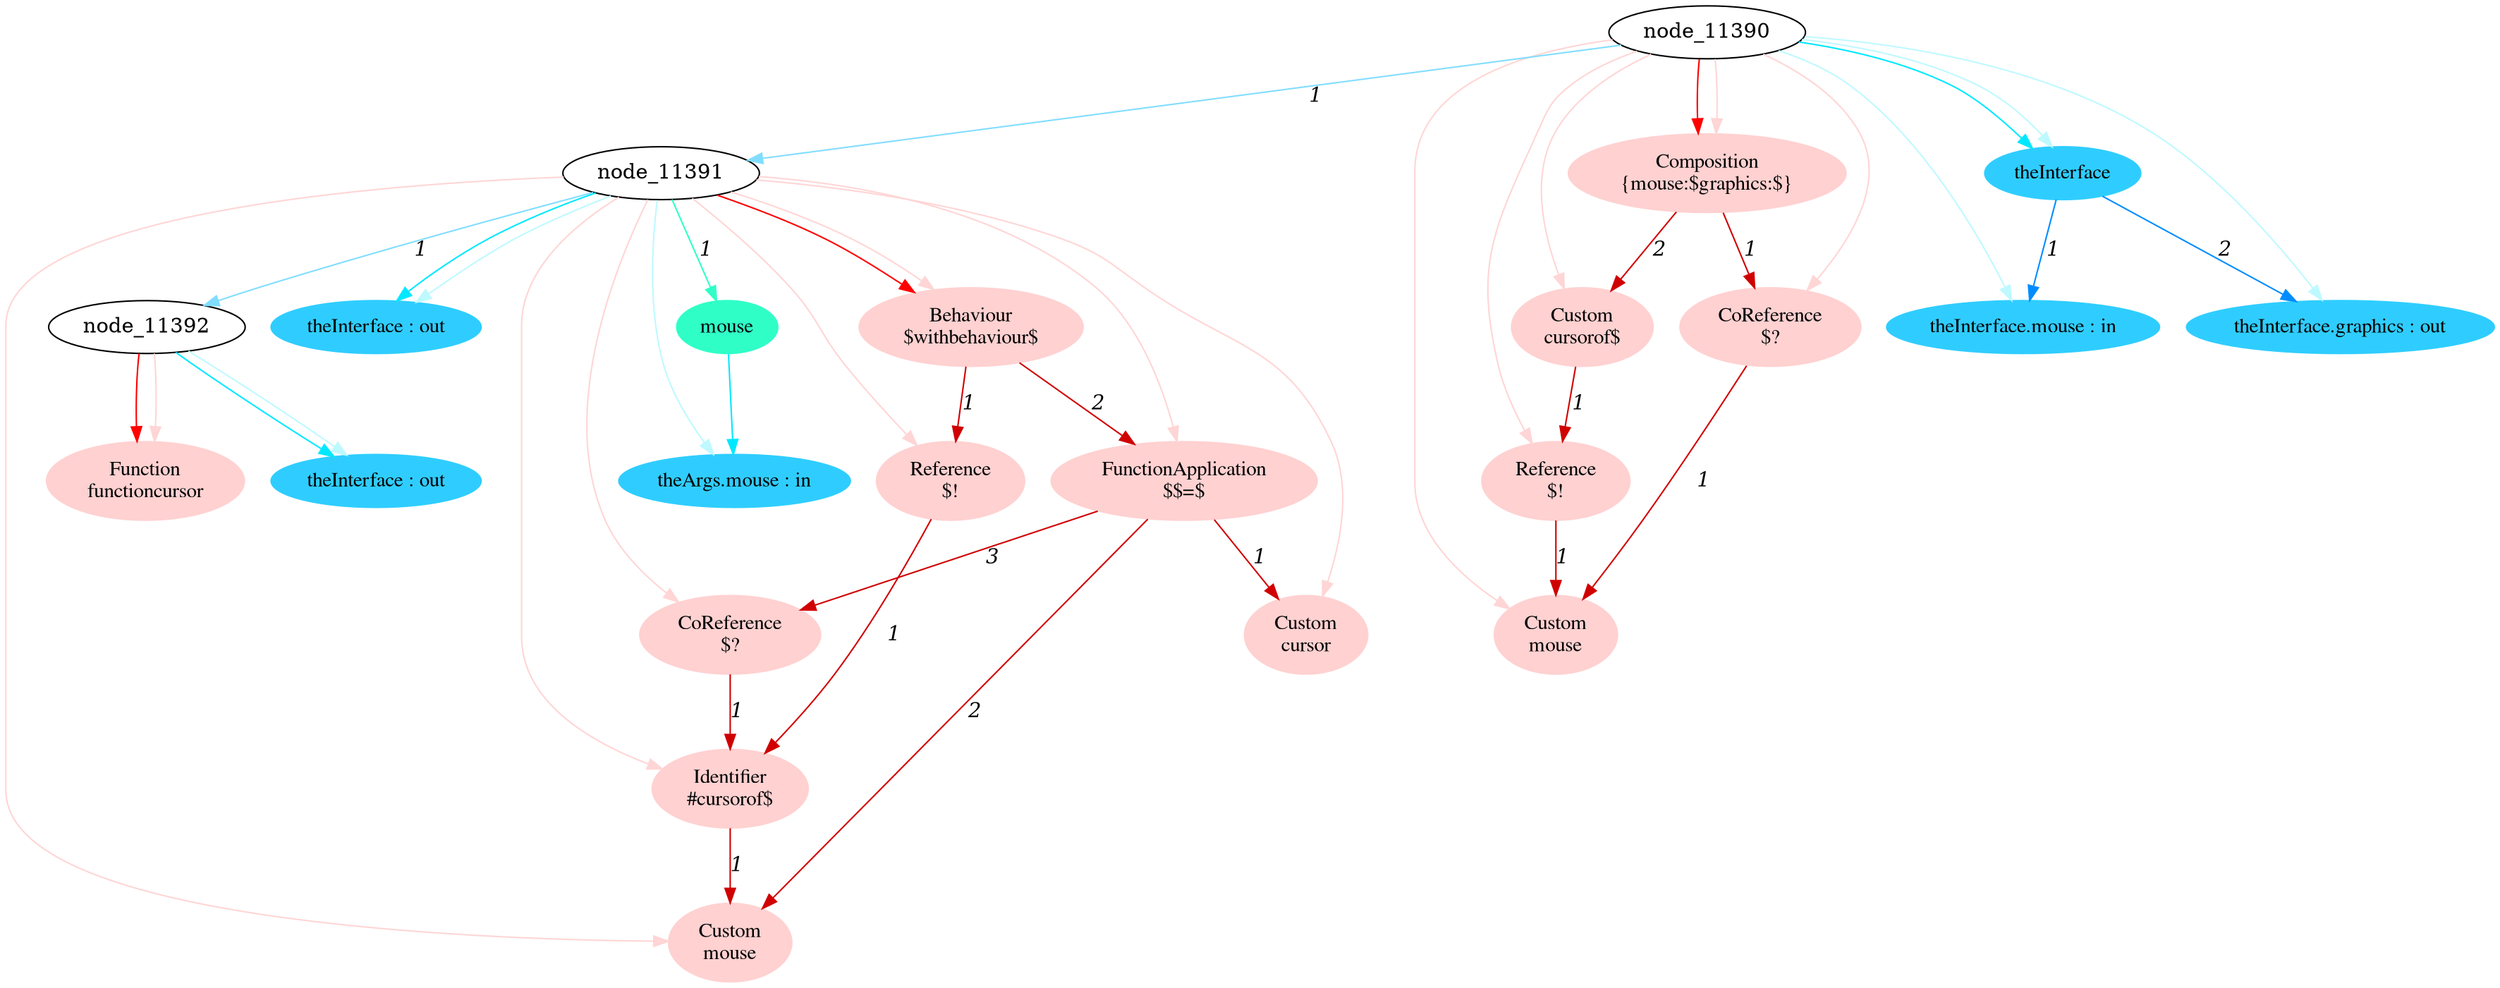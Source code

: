 digraph g{node_11466 [shape="ellipse", style="filled", color="#ffd1d1", fontname="Times", label="Function
functioncursor" ]
node_11469 [shape="ellipse", style="filled", color="#ffd1d1", fontname="Times", label="Custom
mouse" ]
node_11474 [shape="ellipse", style="filled", color="#ffd1d1", fontname="Times", label="Identifier
#cursorof$" ]
node_11479 [shape="ellipse", style="filled", color="#ffd1d1", fontname="Times", label="Reference
$!" ]
node_11483 [shape="ellipse", style="filled", color="#ffd1d1", fontname="Times", label="Custom
cursor" ]
node_11486 [shape="ellipse", style="filled", color="#ffd1d1", fontname="Times", label="CoReference
$?" ]
node_11490 [shape="ellipse", style="filled", color="#ffd1d1", fontname="Times", label="FunctionApplication
$$=$" ]
node_11496 [shape="ellipse", style="filled", color="#ffd1d1", fontname="Times", label="Behaviour
$withbehaviour$" ]
node_11501 [shape="ellipse", style="filled", color="#ffd1d1", fontname="Times", label="Custom
mouse" ]
node_11505 [shape="ellipse", style="filled", color="#ffd1d1", fontname="Times", label="CoReference
$?" ]
node_11509 [shape="ellipse", style="filled", color="#ffd1d1", fontname="Times", label="Reference
$!" ]
node_11513 [shape="ellipse", style="filled", color="#ffd1d1", fontname="Times", label="Custom
cursorof$" ]
node_11517 [shape="ellipse", style="filled", color="#ffd1d1", fontname="Times", label="Composition
{mouse:$graphics:$}" ]
node_11400 [shape="ellipse", style="filled", color="#2fffc7", fontname="Times", label="mouse" ]
node_11393 [shape="ellipse", style="filled", color="#2fcdff", fontname="Times", label="theInterface : out" ]
node_11401 [shape="ellipse", style="filled", color="#2fcdff", fontname="Times", label="theArgs.mouse : in" ]
node_11405 [shape="ellipse", style="filled", color="#2fcdff", fontname="Times", label="theInterface : out" ]
node_11439 [shape="ellipse", style="filled", color="#2fcdff", fontname="Times", label="theInterface" ]
node_11440 [shape="ellipse", style="filled", color="#2fcdff", fontname="Times", label="theInterface.mouse : in" ]
node_11442 [shape="ellipse", style="filled", color="#2fcdff", fontname="Times", label="theInterface.graphics : out" ]
node_11474 -> node_11469 [dir=forward, arrowHead=normal, fontname="Times-Italic", arrowsize=1, color="#d00000", label="1",  headlabel="", taillabel="" ]
node_11479 -> node_11474 [dir=forward, arrowHead=normal, fontname="Times-Italic", arrowsize=1, color="#d00000", label="1",  headlabel="", taillabel="" ]
node_11486 -> node_11474 [dir=forward, arrowHead=normal, fontname="Times-Italic", arrowsize=1, color="#d00000", label="1",  headlabel="", taillabel="" ]
node_11490 -> node_11469 [dir=forward, arrowHead=normal, fontname="Times-Italic", arrowsize=1, color="#d00000", label="2",  headlabel="", taillabel="" ]
node_11490 -> node_11483 [dir=forward, arrowHead=normal, fontname="Times-Italic", arrowsize=1, color="#d00000", label="1",  headlabel="", taillabel="" ]
node_11490 -> node_11486 [dir=forward, arrowHead=normal, fontname="Times-Italic", arrowsize=1, color="#d00000", label="3",  headlabel="", taillabel="" ]
node_11496 -> node_11479 [dir=forward, arrowHead=normal, fontname="Times-Italic", arrowsize=1, color="#d00000", label="1",  headlabel="", taillabel="" ]
node_11496 -> node_11490 [dir=forward, arrowHead=normal, fontname="Times-Italic", arrowsize=1, color="#d00000", label="2",  headlabel="", taillabel="" ]
node_11505 -> node_11501 [dir=forward, arrowHead=normal, fontname="Times-Italic", arrowsize=1, color="#d00000", label="1",  headlabel="", taillabel="" ]
node_11509 -> node_11501 [dir=forward, arrowHead=normal, fontname="Times-Italic", arrowsize=1, color="#d00000", label="1",  headlabel="", taillabel="" ]
node_11513 -> node_11509 [dir=forward, arrowHead=normal, fontname="Times-Italic", arrowsize=1, color="#d00000", label="1",  headlabel="", taillabel="" ]
node_11517 -> node_11505 [dir=forward, arrowHead=normal, fontname="Times-Italic", arrowsize=1, color="#d00000", label="1",  headlabel="", taillabel="" ]
node_11517 -> node_11513 [dir=forward, arrowHead=normal, fontname="Times-Italic", arrowsize=1, color="#d00000", label="2",  headlabel="", taillabel="" ]
node_11392 -> node_11466 [dir=forward, arrowHead=normal, fontname="Times-Italic", arrowsize=1, color="#ff0000", label="",  headlabel="", taillabel="" ]
node_11391 -> node_11496 [dir=forward, arrowHead=normal, fontname="Times-Italic", arrowsize=1, color="#ff0000", label="",  headlabel="", taillabel="" ]
node_11390 -> node_11517 [dir=forward, arrowHead=normal, fontname="Times-Italic", arrowsize=1, color="#ff0000", label="",  headlabel="", taillabel="" ]
node_11392 -> node_11466 [dir=forward, arrowHead=normal, fontname="Times-Italic", arrowsize=1, color="#ffd5d5", label="",  headlabel="", taillabel="" ]
node_11391 -> node_11469 [dir=forward, arrowHead=normal, fontname="Times-Italic", arrowsize=1, color="#ffd5d5", label="",  headlabel="", taillabel="" ]
node_11391 -> node_11474 [dir=forward, arrowHead=normal, fontname="Times-Italic", arrowsize=1, color="#ffd5d5", label="",  headlabel="", taillabel="" ]
node_11391 -> node_11479 [dir=forward, arrowHead=normal, fontname="Times-Italic", arrowsize=1, color="#ffd5d5", label="",  headlabel="", taillabel="" ]
node_11391 -> node_11483 [dir=forward, arrowHead=normal, fontname="Times-Italic", arrowsize=1, color="#ffd5d5", label="",  headlabel="", taillabel="" ]
node_11391 -> node_11486 [dir=forward, arrowHead=normal, fontname="Times-Italic", arrowsize=1, color="#ffd5d5", label="",  headlabel="", taillabel="" ]
node_11391 -> node_11490 [dir=forward, arrowHead=normal, fontname="Times-Italic", arrowsize=1, color="#ffd5d5", label="",  headlabel="", taillabel="" ]
node_11391 -> node_11496 [dir=forward, arrowHead=normal, fontname="Times-Italic", arrowsize=1, color="#ffd5d5", label="",  headlabel="", taillabel="" ]
node_11390 -> node_11501 [dir=forward, arrowHead=normal, fontname="Times-Italic", arrowsize=1, color="#ffd5d5", label="",  headlabel="", taillabel="" ]
node_11390 -> node_11505 [dir=forward, arrowHead=normal, fontname="Times-Italic", arrowsize=1, color="#ffd5d5", label="",  headlabel="", taillabel="" ]
node_11390 -> node_11509 [dir=forward, arrowHead=normal, fontname="Times-Italic", arrowsize=1, color="#ffd5d5", label="",  headlabel="", taillabel="" ]
node_11390 -> node_11513 [dir=forward, arrowHead=normal, fontname="Times-Italic", arrowsize=1, color="#ffd5d5", label="",  headlabel="", taillabel="" ]
node_11390 -> node_11517 [dir=forward, arrowHead=normal, fontname="Times-Italic", arrowsize=1, color="#ffd5d5", label="",  headlabel="", taillabel="" ]
node_11391 -> node_11400 [dir=forward, arrowHead=normal, fontname="Times-Italic", arrowsize=1, color="#2fffc7", label="1",  headlabel="", taillabel="" ]
node_11400 -> node_11401 [dir=forward, arrowHead=normal, fontname="Times-Italic", arrowsize=1, color="#00e8ff", label="",  headlabel="", taillabel="" ]
node_11392 -> node_11393 [dir=forward, arrowHead=normal, fontname="Times-Italic", arrowsize=1, color="#00e8ff", label="",  headlabel="", taillabel="" ]
node_11391 -> node_11405 [dir=forward, arrowHead=normal, fontname="Times-Italic", arrowsize=1, color="#00e8ff", label="",  headlabel="", taillabel="" ]
node_11390 -> node_11439 [dir=forward, arrowHead=normal, fontname="Times-Italic", arrowsize=1, color="#00e8ff", label="",  headlabel="", taillabel="" ]
node_11392 -> node_11393 [dir=forward, arrowHead=normal, fontname="Times-Italic", arrowsize=1, color="#bef9ff", label="",  headlabel="", taillabel="" ]
node_11391 -> node_11401 [dir=forward, arrowHead=normal, fontname="Times-Italic", arrowsize=1, color="#bef9ff", label="",  headlabel="", taillabel="" ]
node_11391 -> node_11405 [dir=forward, arrowHead=normal, fontname="Times-Italic", arrowsize=1, color="#bef9ff", label="",  headlabel="", taillabel="" ]
node_11390 -> node_11440 [dir=forward, arrowHead=normal, fontname="Times-Italic", arrowsize=1, color="#bef9ff", label="",  headlabel="", taillabel="" ]
node_11390 -> node_11442 [dir=forward, arrowHead=normal, fontname="Times-Italic", arrowsize=1, color="#bef9ff", label="",  headlabel="", taillabel="" ]
node_11390 -> node_11439 [dir=forward, arrowHead=normal, fontname="Times-Italic", arrowsize=1, color="#bef9ff", label="",  headlabel="", taillabel="" ]
node_11439 -> node_11440 [dir=forward, arrowHead=normal, fontname="Times-Italic", arrowsize=1, color="#008cff", label="1",  headlabel="", taillabel="" ]
node_11439 -> node_11442 [dir=forward, arrowHead=normal, fontname="Times-Italic", arrowsize=1, color="#008cff", label="2",  headlabel="", taillabel="" ]
node_11391 -> node_11392 [dir=forward, arrowHead=normal, fontname="Times-Italic", arrowsize=1, color="#81ddff", label="1",  headlabel="", taillabel="" ]
node_11390 -> node_11391 [dir=forward, arrowHead=normal, fontname="Times-Italic", arrowsize=1, color="#81ddff", label="1",  headlabel="", taillabel="" ]
}